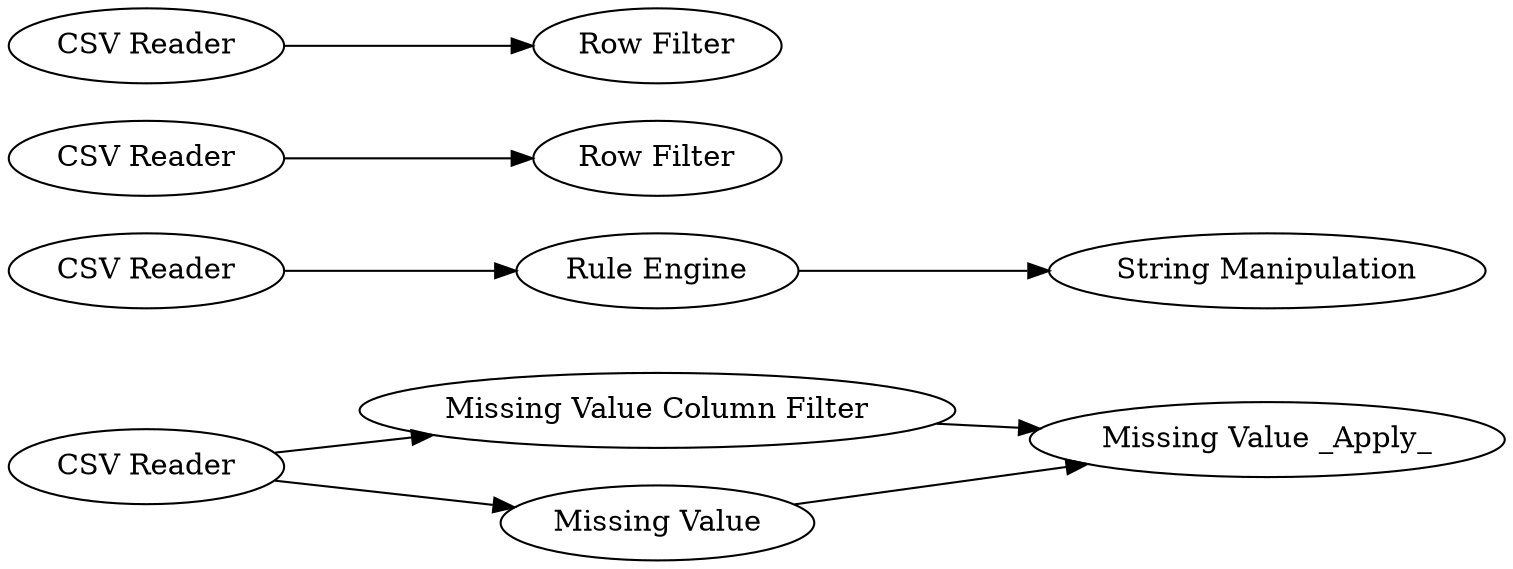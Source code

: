digraph {
	18 -> 19
	8 -> 9
	13 -> 14
	15 -> 16
	19 -> 20
	17 -> 8
	12 -> 20
	18 -> 12
	16 [label="Row Filter"]
	13 [label="CSV Reader"]
	20 [label="Missing Value _Apply_"]
	9 [label="String Manipulation"]
	18 [label="CSV Reader"]
	8 [label="Rule Engine"]
	15 [label="CSV Reader"]
	14 [label="Row Filter"]
	17 [label="CSV Reader"]
	12 [label="Missing Value"]
	19 [label="Missing Value Column Filter"]
	rankdir=LR
}
